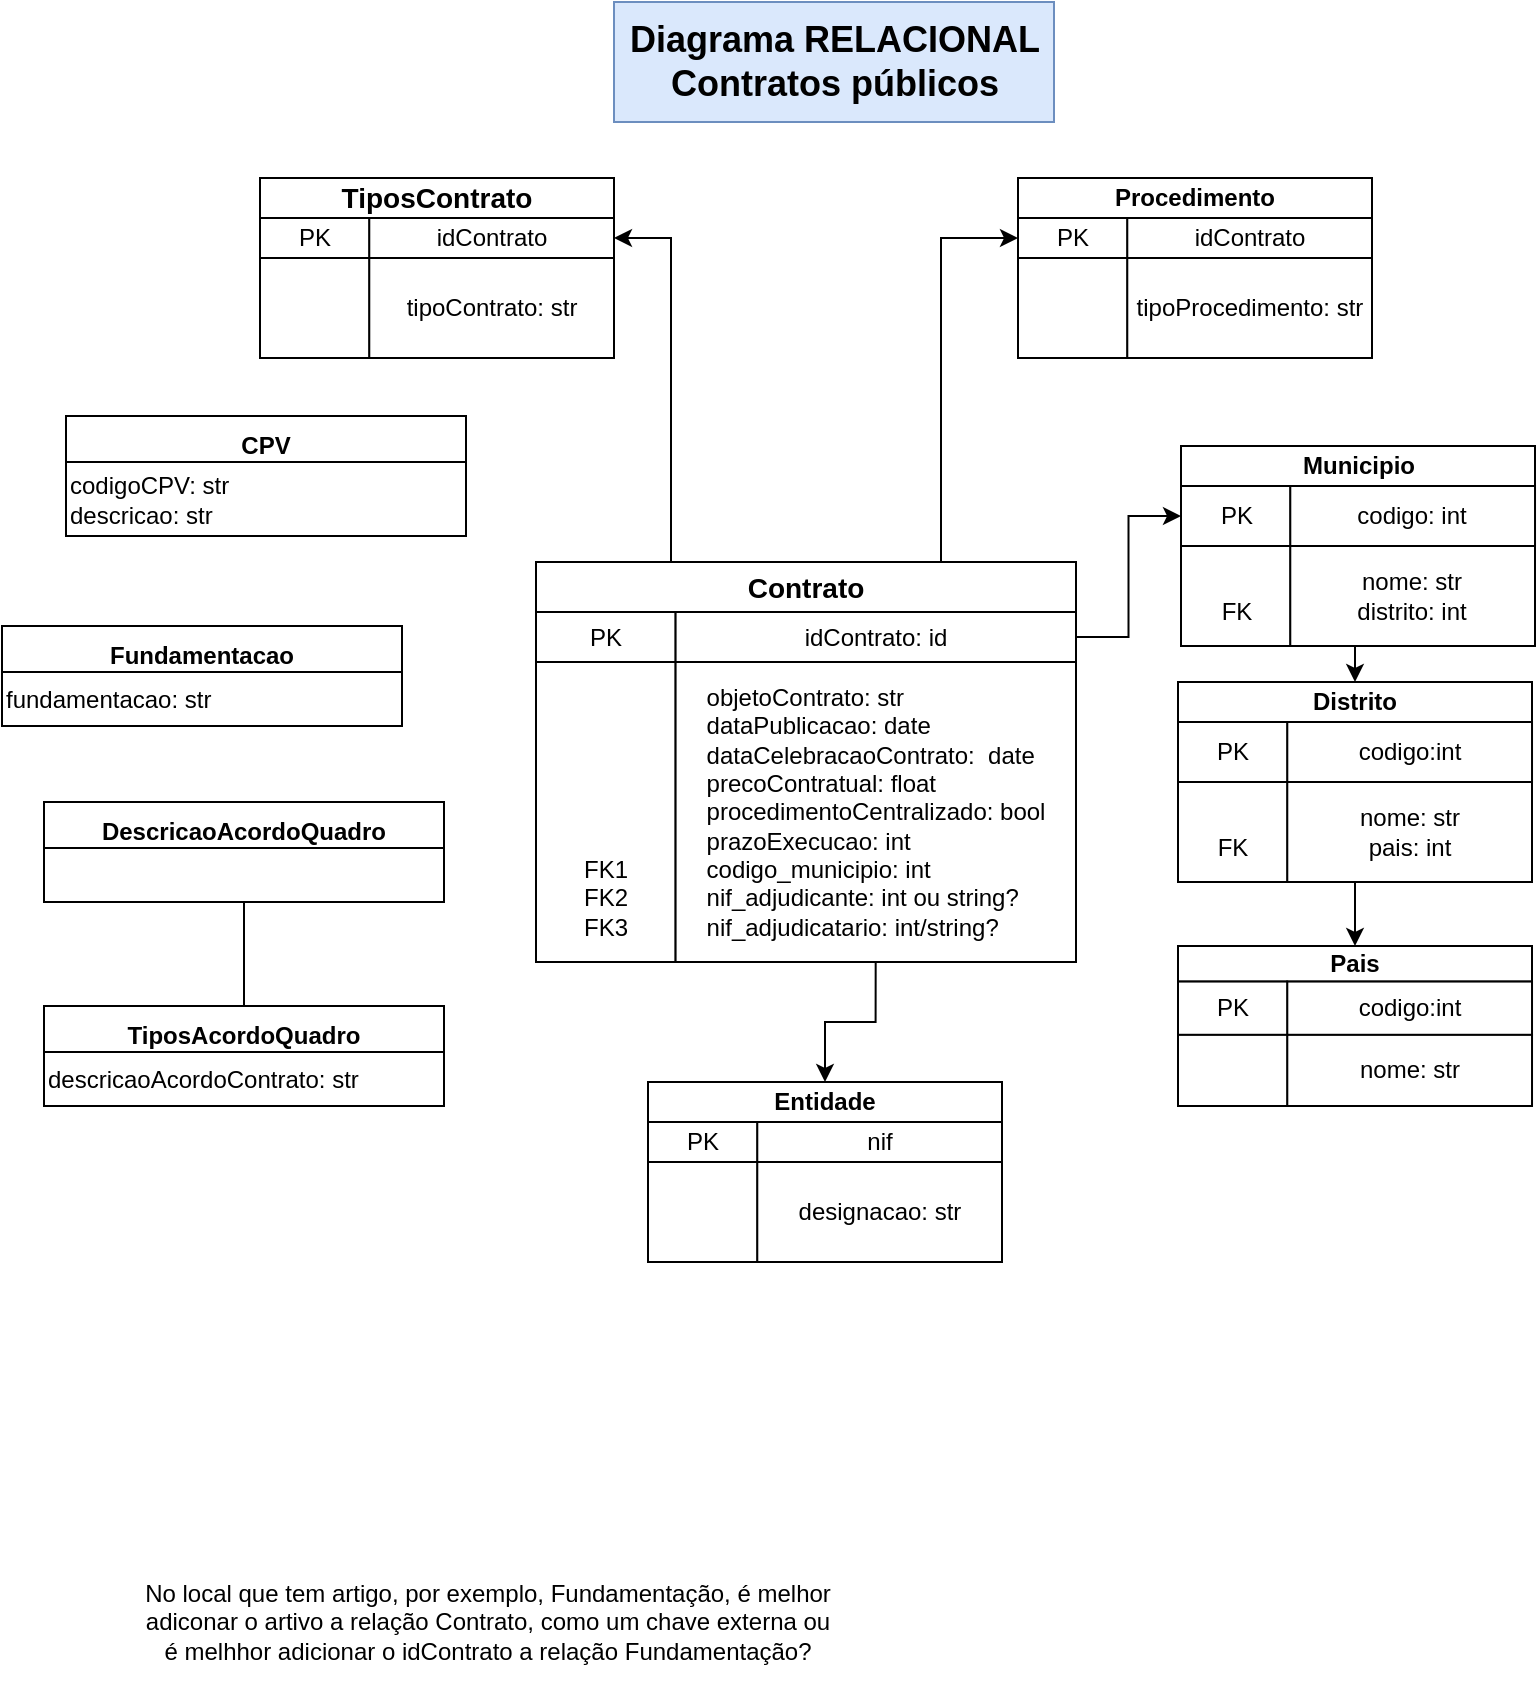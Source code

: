 <mxfile version="24.8.4">
  <diagram name="Página-1" id="wmexFkZFV4C5G2_LSLB-">
    <mxGraphModel dx="1189" dy="1699" grid="1" gridSize="10" guides="1" tooltips="1" connect="1" arrows="1" fold="1" page="1" pageScale="1" pageWidth="827" pageHeight="1169" math="0" shadow="0">
      <root>
        <mxCell id="0" />
        <mxCell id="1" parent="0" />
        <mxCell id="24jAjjag3Yym39tfX2p5-33" value="CPV" style="swimlane;whiteSpace=wrap;html=1;startSize=30;" parent="1" vertex="1">
          <mxGeometry x="34" y="-933" width="200" height="60" as="geometry" />
        </mxCell>
        <mxCell id="24jAjjag3Yym39tfX2p5-34" value="codigoCPV: str&lt;div&gt;descricao: str&lt;/div&gt;" style="whiteSpace=wrap;html=1;align=left;" parent="24jAjjag3Yym39tfX2p5-33" vertex="1">
          <mxGeometry y="23" width="200" height="37" as="geometry" />
        </mxCell>
        <mxCell id="24jAjjag3Yym39tfX2p5-35" value="Fundamentacao" style="swimlane;whiteSpace=wrap;html=1;startSize=30;align=center;" parent="1" vertex="1">
          <mxGeometry x="2" y="-828" width="200" height="50" as="geometry" />
        </mxCell>
        <mxCell id="24jAjjag3Yym39tfX2p5-36" value="fundamentacao: str" style="whiteSpace=wrap;html=1;align=left;" parent="24jAjjag3Yym39tfX2p5-35" vertex="1">
          <mxGeometry y="23" width="200" height="27" as="geometry" />
        </mxCell>
        <mxCell id="xRIgmgWvNkVK1j1N1y1u-18" style="edgeStyle=orthogonalEdgeStyle;rounded=0;orthogonalLoop=1;jettySize=auto;html=1;exitX=0.5;exitY=0;exitDx=0;exitDy=0;entryX=0.5;entryY=1;entryDx=0;entryDy=0;endArrow=none;endFill=0;" parent="1" source="24jAjjag3Yym39tfX2p5-38" target="xRIgmgWvNkVK1j1N1y1u-13" edge="1">
          <mxGeometry relative="1" as="geometry">
            <mxPoint x="124.276" y="-680" as="targetPoint" />
          </mxGeometry>
        </mxCell>
        <mxCell id="24jAjjag3Yym39tfX2p5-38" value="TiposAcordoQuadro" style="swimlane;whiteSpace=wrap;html=1;startSize=30;align=center;" parent="1" vertex="1">
          <mxGeometry x="23" y="-638" width="200" height="50" as="geometry" />
        </mxCell>
        <mxCell id="24jAjjag3Yym39tfX2p5-39" value="descricaoAcordoContrato: str" style="whiteSpace=wrap;html=1;align=left;" parent="24jAjjag3Yym39tfX2p5-38" vertex="1">
          <mxGeometry y="23" width="200" height="27" as="geometry" />
        </mxCell>
        <mxCell id="24jAjjag3Yym39tfX2p5-79" value="Diagrama RELACIONAL&lt;div style=&quot;font-size: 18px;&quot;&gt;Contratos públicos&lt;/div&gt;" style="text;html=1;align=center;verticalAlign=middle;resizable=0;points=[];autosize=1;strokeColor=#6c8ebf;fillColor=#dae8fc;fontStyle=1;fontSize=18;" parent="1" vertex="1">
          <mxGeometry x="308" y="-1140" width="220" height="60" as="geometry" />
        </mxCell>
        <mxCell id="xRIgmgWvNkVK1j1N1y1u-13" value="DescricaoAcordoQuadro" style="swimlane;whiteSpace=wrap;html=1;startSize=30;align=center;" parent="1" vertex="1">
          <mxGeometry x="23" y="-740" width="200" height="50" as="geometry" />
        </mxCell>
        <mxCell id="xRIgmgWvNkVK1j1N1y1u-14" value="" style="whiteSpace=wrap;html=1;align=left;" parent="xRIgmgWvNkVK1j1N1y1u-13" vertex="1">
          <mxGeometry y="23" width="200" height="27" as="geometry" />
        </mxCell>
        <mxCell id="mXluGkaFJjg7Lm8uTVFK-21" value="" style="group" vertex="1" connectable="0" parent="1">
          <mxGeometry x="131" y="-1052" width="177" height="90" as="geometry" />
        </mxCell>
        <mxCell id="mXluGkaFJjg7Lm8uTVFK-8" value="" style="rounded=0;whiteSpace=wrap;html=1;" vertex="1" parent="mXluGkaFJjg7Lm8uTVFK-21">
          <mxGeometry width="177" height="60" as="geometry" />
        </mxCell>
        <mxCell id="mXluGkaFJjg7Lm8uTVFK-9" value="&lt;b&gt;&lt;font style=&quot;font-size: 14px;&quot;&gt;TiposContrato&lt;/font&gt;&lt;/b&gt;" style="rounded=0;whiteSpace=wrap;html=1;" vertex="1" parent="mXluGkaFJjg7Lm8uTVFK-21">
          <mxGeometry width="177" height="20" as="geometry" />
        </mxCell>
        <mxCell id="mXluGkaFJjg7Lm8uTVFK-10" value="idContrato" style="rounded=0;whiteSpace=wrap;html=1;" vertex="1" parent="mXluGkaFJjg7Lm8uTVFK-21">
          <mxGeometry x="54.575" y="20" width="122.425" height="20" as="geometry" />
        </mxCell>
        <mxCell id="mXluGkaFJjg7Lm8uTVFK-11" value="tipoContrato: str" style="rounded=0;whiteSpace=wrap;html=1;" vertex="1" parent="mXluGkaFJjg7Lm8uTVFK-21">
          <mxGeometry x="54.575" y="40" width="122.425" height="50" as="geometry" />
        </mxCell>
        <mxCell id="mXluGkaFJjg7Lm8uTVFK-12" value="PK" style="rounded=0;whiteSpace=wrap;html=1;" vertex="1" parent="mXluGkaFJjg7Lm8uTVFK-21">
          <mxGeometry y="20" width="54.575" height="20" as="geometry" />
        </mxCell>
        <mxCell id="mXluGkaFJjg7Lm8uTVFK-13" value="" style="rounded=0;whiteSpace=wrap;html=1;" vertex="1" parent="mXluGkaFJjg7Lm8uTVFK-21">
          <mxGeometry y="40" width="54.575" height="50" as="geometry" />
        </mxCell>
        <mxCell id="mXluGkaFJjg7Lm8uTVFK-30" value="" style="group" vertex="1" connectable="0" parent="1">
          <mxGeometry x="269" y="-860" width="270" height="200" as="geometry" />
        </mxCell>
        <mxCell id="mXluGkaFJjg7Lm8uTVFK-15" value="" style="rounded=0;whiteSpace=wrap;html=1;" vertex="1" parent="mXluGkaFJjg7Lm8uTVFK-30">
          <mxGeometry width="226" height="75.0" as="geometry" />
        </mxCell>
        <mxCell id="mXluGkaFJjg7Lm8uTVFK-16" value="&lt;b&gt;&lt;font style=&quot;font-size: 14px;&quot;&gt;Contrato&lt;/font&gt;&lt;/b&gt;" style="rounded=0;whiteSpace=wrap;html=1;" vertex="1" parent="mXluGkaFJjg7Lm8uTVFK-30">
          <mxGeometry width="270" height="25" as="geometry" />
        </mxCell>
        <mxCell id="mXluGkaFJjg7Lm8uTVFK-17" value="&lt;div&gt;idContrato: id&lt;/div&gt;" style="rounded=0;whiteSpace=wrap;html=1;" vertex="1" parent="mXluGkaFJjg7Lm8uTVFK-30">
          <mxGeometry x="69.68" y="25" width="200.32" height="25" as="geometry" />
        </mxCell>
        <mxCell id="mXluGkaFJjg7Lm8uTVFK-18" value="&lt;div style=&quot;text-align: justify;&quot;&gt;objetoContrato: str&lt;/div&gt;&lt;div style=&quot;text-align: justify;&quot;&gt;dataPublicacao: date&lt;/div&gt;&lt;div style=&quot;text-align: justify;&quot;&gt;dataCelebracaoContrato:&amp;nbsp; date&lt;/div&gt;&lt;div style=&quot;text-align: justify;&quot;&gt;precoContratual: float&lt;/div&gt;&lt;div style=&quot;text-align: justify;&quot;&gt;procedimentoCentralizado: bool&lt;span style=&quot;background-color: initial; color: rgba(0, 0, 0, 0); font-family: monospace; font-size: 0px; text-align: left; text-wrap-mode: nowrap;&quot;&gt;%3CmxGraphModel%3E%3Croot%3E%3CmxCell%20id%3D%220%22%2F%3E%3CmxCell%20id%3D%221%22%20parent%3D%220%22%2F%3E%3CmxCell%20id%3D%222%22%20value%3D%22Contrato%22%20style%3D%22swimlane%3BwhiteSpace%3Dwrap%3Bhtml%3D1%3B%22%20vertex%3D%221%22%20parent%3D%221%22%3E%3CmxGeometry%20x%3D%22290%22%20y%3D%2250%22%20width%3D%22200%22%20height%3D%22200%22%20as%3D%22geometry%22%3E%3CmxRectangle%20x%3D%22290%22%20y%3D%2250%22%20width%3D%2290%22%20height%3D%2230%22%20as%3D%22alternateBounds%22%2F%3E%3C%2FmxGeometry%3E%3C%2FmxCell%3E%3CmxCell%20id%3D%223%22%20value%3D%22%26lt%3Bdiv%20style%3D%26quot%3Btext-align%3A%20justify%3B%26quot%3B%26gt%3BidContrato%26lt%3B%2Fdiv%26gt%3B%26lt%3Bdiv%20style%3D%26quot%3Btext-align%3A%20justify%3B%26quot%3B%26gt%3BtipoContrato%26lt%3B%2Fdiv%26gt%3B%26lt%3Bdiv%20style%3D%26quot%3Btext-align%3A%20justify%3B%26quot%3B%26gt%3BdataPublicacao%26lt%3B%2Fdiv%26gt%3B%26lt%3Bdiv%20style%3D%26quot%3Btext-align%3A%20justify%3B%26quot%3B%26gt%3BprecoContratual%26lt%3B%2Fdiv%26gt%3B%26lt%3Bdiv%20style%3D%26quot%3Btext-align%3A%20justify%3B%26quot%3B%26gt%3Bcpv%26lt%3B%2Fdiv%26gt%3B%26lt%3Bdiv%20style%3D%26quot%3Btext-align%3A%20justify%3B%26quot%3B%26gt%3BprocedimentoCentralizado%26lt%3B%2Fdiv%26gt%3B%26lt%3Bdiv%20style%3D%26quot%3Btext-align%3A%20justify%3B%26quot%3B%26gt%3BdescrAcordoQuadro%26lt%3B%2Fdiv%26gt%3B%26lt%3Bdiv%20style%3D%26quot%3Btext-align%3A%20justify%3B%26quot%3B%26gt%3Bfundamentacao%26lt%3B%2Fdiv%26gt%3B%22%20style%3D%22whiteSpace%3Dwrap%3Bhtml%3D1%3Balign%3Dleft%3B%22%20vertex%3D%221%22%20parent%3D%222%22%3E%3CmxGeometry%20y%3D%2223%22%20width%3D%22200%22%20height%3D%22177%22%20as%3D%22geometry%22%2F%3E%3C%2FmxCell%3E%3C%2Froot%3E%3C%2FmxG&lt;/span&gt;&lt;/div&gt;&lt;div style=&quot;text-align: justify;&quot;&gt;&lt;span style=&quot;text-align: left;&quot;&gt;prazoExecucao: int&lt;/span&gt;&lt;/div&gt;&lt;div style=&quot;text-align: justify;&quot;&gt;&lt;span style=&quot;text-align: left;&quot;&gt;codigo_municipio: int&lt;br&gt;&lt;/span&gt;&lt;/div&gt;&lt;div style=&quot;text-align: justify;&quot;&gt;&lt;span style=&quot;text-align: left;&quot;&gt;nif_adjudicante: int ou string?&lt;/span&gt;&lt;/div&gt;&lt;div style=&quot;text-align: justify;&quot;&gt;&lt;span style=&quot;text-align: left;&quot;&gt;nif_adjudicatario: int/string?&lt;br&gt;&lt;/span&gt;&lt;/div&gt;" style="rounded=0;whiteSpace=wrap;html=1;" vertex="1" parent="mXluGkaFJjg7Lm8uTVFK-30">
          <mxGeometry x="69.68" y="50" width="200.32" height="150.0" as="geometry" />
        </mxCell>
        <mxCell id="mXluGkaFJjg7Lm8uTVFK-19" value="PK" style="rounded=0;whiteSpace=wrap;html=1;" vertex="1" parent="mXluGkaFJjg7Lm8uTVFK-30">
          <mxGeometry y="25" width="69.683" height="25" as="geometry" />
        </mxCell>
        <mxCell id="mXluGkaFJjg7Lm8uTVFK-20" value="&lt;div&gt;&lt;br&gt;&lt;/div&gt;&lt;div&gt;&lt;br&gt;&lt;/div&gt;&lt;div&gt;&lt;br&gt;&lt;/div&gt;&lt;div&gt;&lt;br&gt;&lt;/div&gt;&lt;div&gt;&lt;br&gt;&lt;/div&gt;&lt;div&gt;&lt;br&gt;&lt;/div&gt;&lt;div&gt;FK1&lt;/div&gt;&lt;div&gt;FK2&lt;/div&gt;&lt;div&gt;FK3&lt;br&gt;&lt;/div&gt;" style="rounded=0;whiteSpace=wrap;html=1;" vertex="1" parent="mXluGkaFJjg7Lm8uTVFK-30">
          <mxGeometry y="50" width="69.68" height="150.0" as="geometry" />
        </mxCell>
        <mxCell id="mXluGkaFJjg7Lm8uTVFK-32" value="" style="group" vertex="1" connectable="0" parent="1">
          <mxGeometry x="510" y="-1052" width="177" height="90" as="geometry" />
        </mxCell>
        <mxCell id="mXluGkaFJjg7Lm8uTVFK-33" value="" style="rounded=0;whiteSpace=wrap;html=1;" vertex="1" parent="mXluGkaFJjg7Lm8uTVFK-32">
          <mxGeometry width="177" height="60" as="geometry" />
        </mxCell>
        <mxCell id="mXluGkaFJjg7Lm8uTVFK-34" value="&lt;b&gt;Procedimento&lt;/b&gt;" style="rounded=0;whiteSpace=wrap;html=1;" vertex="1" parent="mXluGkaFJjg7Lm8uTVFK-32">
          <mxGeometry width="177" height="20" as="geometry" />
        </mxCell>
        <mxCell id="mXluGkaFJjg7Lm8uTVFK-35" value="idContrato" style="rounded=0;whiteSpace=wrap;html=1;" vertex="1" parent="mXluGkaFJjg7Lm8uTVFK-32">
          <mxGeometry x="54.575" y="20" width="122.425" height="20" as="geometry" />
        </mxCell>
        <mxCell id="mXluGkaFJjg7Lm8uTVFK-36" value="tipoProcedimento: str" style="rounded=0;whiteSpace=wrap;html=1;" vertex="1" parent="mXluGkaFJjg7Lm8uTVFK-32">
          <mxGeometry x="54.575" y="40" width="122.425" height="50" as="geometry" />
        </mxCell>
        <mxCell id="mXluGkaFJjg7Lm8uTVFK-37" value="PK" style="rounded=0;whiteSpace=wrap;html=1;" vertex="1" parent="mXluGkaFJjg7Lm8uTVFK-32">
          <mxGeometry y="20" width="54.575" height="20" as="geometry" />
        </mxCell>
        <mxCell id="mXluGkaFJjg7Lm8uTVFK-38" value="" style="rounded=0;whiteSpace=wrap;html=1;" vertex="1" parent="mXluGkaFJjg7Lm8uTVFK-32">
          <mxGeometry y="40" width="54.575" height="50" as="geometry" />
        </mxCell>
        <mxCell id="mXluGkaFJjg7Lm8uTVFK-39" style="edgeStyle=orthogonalEdgeStyle;rounded=0;orthogonalLoop=1;jettySize=auto;html=1;exitX=0.25;exitY=0;exitDx=0;exitDy=0;entryX=1;entryY=0.5;entryDx=0;entryDy=0;" edge="1" parent="1" source="mXluGkaFJjg7Lm8uTVFK-16" target="mXluGkaFJjg7Lm8uTVFK-10">
          <mxGeometry relative="1" as="geometry" />
        </mxCell>
        <mxCell id="mXluGkaFJjg7Lm8uTVFK-40" style="edgeStyle=orthogonalEdgeStyle;rounded=0;orthogonalLoop=1;jettySize=auto;html=1;exitX=0.75;exitY=0;exitDx=0;exitDy=0;entryX=0;entryY=0.5;entryDx=0;entryDy=0;" edge="1" parent="1" source="mXluGkaFJjg7Lm8uTVFK-16" target="mXluGkaFJjg7Lm8uTVFK-37">
          <mxGeometry relative="1" as="geometry" />
        </mxCell>
        <mxCell id="mXluGkaFJjg7Lm8uTVFK-41" value="" style="group" vertex="1" connectable="0" parent="1">
          <mxGeometry x="591.5" y="-918" width="177.01" height="90" as="geometry" />
        </mxCell>
        <mxCell id="mXluGkaFJjg7Lm8uTVFK-42" value="" style="rounded=0;whiteSpace=wrap;html=1;" vertex="1" parent="mXluGkaFJjg7Lm8uTVFK-41">
          <mxGeometry width="177" height="20" as="geometry" />
        </mxCell>
        <mxCell id="mXluGkaFJjg7Lm8uTVFK-43" value="&lt;b&gt;Municipio&lt;/b&gt;" style="rounded=0;whiteSpace=wrap;html=1;" vertex="1" parent="mXluGkaFJjg7Lm8uTVFK-41">
          <mxGeometry width="177" height="20" as="geometry" />
        </mxCell>
        <mxCell id="mXluGkaFJjg7Lm8uTVFK-44" value="codigo: int" style="rounded=0;whiteSpace=wrap;html=1;" vertex="1" parent="mXluGkaFJjg7Lm8uTVFK-41">
          <mxGeometry x="54.58" y="20" width="122.43" height="30" as="geometry" />
        </mxCell>
        <mxCell id="mXluGkaFJjg7Lm8uTVFK-45" value="&lt;div&gt;nome: str&lt;/div&gt;&lt;div&gt;distrito: int&lt;br&gt;&lt;/div&gt;" style="rounded=0;whiteSpace=wrap;html=1;" vertex="1" parent="mXluGkaFJjg7Lm8uTVFK-41">
          <mxGeometry x="54.575" y="50" width="122.425" height="50" as="geometry" />
        </mxCell>
        <mxCell id="mXluGkaFJjg7Lm8uTVFK-46" value="PK" style="rounded=0;whiteSpace=wrap;html=1;" vertex="1" parent="mXluGkaFJjg7Lm8uTVFK-41">
          <mxGeometry y="20" width="54.58" height="30" as="geometry" />
        </mxCell>
        <mxCell id="mXluGkaFJjg7Lm8uTVFK-47" value="&lt;div&gt;&lt;br&gt;&lt;/div&gt;&lt;div&gt;FK&lt;br&gt;&lt;/div&gt;" style="rounded=0;whiteSpace=wrap;html=1;" vertex="1" parent="mXluGkaFJjg7Lm8uTVFK-41">
          <mxGeometry y="50" width="54.575" height="50" as="geometry" />
        </mxCell>
        <mxCell id="mXluGkaFJjg7Lm8uTVFK-49" style="edgeStyle=orthogonalEdgeStyle;rounded=0;orthogonalLoop=1;jettySize=auto;html=1;exitX=1;exitY=0.5;exitDx=0;exitDy=0;entryX=0;entryY=0.5;entryDx=0;entryDy=0;" edge="1" parent="1" source="mXluGkaFJjg7Lm8uTVFK-17" target="mXluGkaFJjg7Lm8uTVFK-46">
          <mxGeometry relative="1" as="geometry" />
        </mxCell>
        <mxCell id="mXluGkaFJjg7Lm8uTVFK-57" value="" style="group" vertex="1" connectable="0" parent="1">
          <mxGeometry x="590" y="-800" width="177.01" height="90" as="geometry" />
        </mxCell>
        <mxCell id="mXluGkaFJjg7Lm8uTVFK-58" value="" style="rounded=0;whiteSpace=wrap;html=1;" vertex="1" parent="mXluGkaFJjg7Lm8uTVFK-57">
          <mxGeometry width="177" height="20" as="geometry" />
        </mxCell>
        <mxCell id="mXluGkaFJjg7Lm8uTVFK-59" value="&lt;b&gt;Distrito&lt;/b&gt;" style="rounded=0;whiteSpace=wrap;html=1;" vertex="1" parent="mXluGkaFJjg7Lm8uTVFK-57">
          <mxGeometry width="177" height="20" as="geometry" />
        </mxCell>
        <mxCell id="mXluGkaFJjg7Lm8uTVFK-60" value="codigo:int" style="rounded=0;whiteSpace=wrap;html=1;" vertex="1" parent="mXluGkaFJjg7Lm8uTVFK-57">
          <mxGeometry x="54.58" y="20" width="122.43" height="30" as="geometry" />
        </mxCell>
        <mxCell id="mXluGkaFJjg7Lm8uTVFK-61" value="&lt;div&gt;nome: str&lt;/div&gt;&lt;div&gt;pais: int&lt;br&gt;&lt;/div&gt;" style="rounded=0;whiteSpace=wrap;html=1;" vertex="1" parent="mXluGkaFJjg7Lm8uTVFK-57">
          <mxGeometry x="54.575" y="50" width="122.425" height="50" as="geometry" />
        </mxCell>
        <mxCell id="mXluGkaFJjg7Lm8uTVFK-62" value="PK" style="rounded=0;whiteSpace=wrap;html=1;" vertex="1" parent="mXluGkaFJjg7Lm8uTVFK-57">
          <mxGeometry y="20" width="54.58" height="30" as="geometry" />
        </mxCell>
        <mxCell id="mXluGkaFJjg7Lm8uTVFK-63" value="&lt;div&gt;&lt;br&gt;&lt;/div&gt;&lt;div&gt;FK&lt;br&gt;&lt;/div&gt;" style="rounded=0;whiteSpace=wrap;html=1;" vertex="1" parent="mXluGkaFJjg7Lm8uTVFK-57">
          <mxGeometry y="50" width="54.575" height="50" as="geometry" />
        </mxCell>
        <mxCell id="mXluGkaFJjg7Lm8uTVFK-64" value="" style="group" vertex="1" connectable="0" parent="1">
          <mxGeometry x="590" y="-668" width="177.01" height="80" as="geometry" />
        </mxCell>
        <mxCell id="mXluGkaFJjg7Lm8uTVFK-65" value="" style="rounded=0;whiteSpace=wrap;html=1;" vertex="1" parent="mXluGkaFJjg7Lm8uTVFK-64">
          <mxGeometry width="177" height="17.778" as="geometry" />
        </mxCell>
        <mxCell id="mXluGkaFJjg7Lm8uTVFK-66" value="&lt;b&gt;Pais&lt;/b&gt;" style="rounded=0;whiteSpace=wrap;html=1;" vertex="1" parent="mXluGkaFJjg7Lm8uTVFK-64">
          <mxGeometry width="177" height="17.778" as="geometry" />
        </mxCell>
        <mxCell id="mXluGkaFJjg7Lm8uTVFK-67" value="codigo:int" style="rounded=0;whiteSpace=wrap;html=1;" vertex="1" parent="mXluGkaFJjg7Lm8uTVFK-64">
          <mxGeometry x="54.58" y="17.778" width="122.43" height="26.667" as="geometry" />
        </mxCell>
        <mxCell id="mXluGkaFJjg7Lm8uTVFK-68" value="&lt;div&gt;nome: str&lt;/div&gt;" style="rounded=0;whiteSpace=wrap;html=1;" vertex="1" parent="mXluGkaFJjg7Lm8uTVFK-64">
          <mxGeometry x="54.58" y="44.44" width="122.43" height="35.56" as="geometry" />
        </mxCell>
        <mxCell id="mXluGkaFJjg7Lm8uTVFK-69" value="PK" style="rounded=0;whiteSpace=wrap;html=1;" vertex="1" parent="mXluGkaFJjg7Lm8uTVFK-64">
          <mxGeometry y="17.778" width="54.58" height="26.667" as="geometry" />
        </mxCell>
        <mxCell id="mXluGkaFJjg7Lm8uTVFK-70" value="" style="rounded=0;whiteSpace=wrap;html=1;" vertex="1" parent="mXluGkaFJjg7Lm8uTVFK-64">
          <mxGeometry y="44.44" width="54.58" height="35.56" as="geometry" />
        </mxCell>
        <mxCell id="mXluGkaFJjg7Lm8uTVFK-73" style="edgeStyle=orthogonalEdgeStyle;rounded=0;orthogonalLoop=1;jettySize=auto;html=1;exitX=0.25;exitY=1;exitDx=0;exitDy=0;entryX=0.5;entryY=0;entryDx=0;entryDy=0;" edge="1" parent="1" source="mXluGkaFJjg7Lm8uTVFK-61" target="mXluGkaFJjg7Lm8uTVFK-66">
          <mxGeometry relative="1" as="geometry" />
        </mxCell>
        <mxCell id="mXluGkaFJjg7Lm8uTVFK-74" style="edgeStyle=orthogonalEdgeStyle;rounded=0;orthogonalLoop=1;jettySize=auto;html=1;exitX=0.25;exitY=1;exitDx=0;exitDy=0;entryX=0.5;entryY=0;entryDx=0;entryDy=0;" edge="1" parent="1" source="mXluGkaFJjg7Lm8uTVFK-45" target="mXluGkaFJjg7Lm8uTVFK-59">
          <mxGeometry relative="1" as="geometry" />
        </mxCell>
        <mxCell id="mXluGkaFJjg7Lm8uTVFK-82" value="No local que tem artigo, por exemplo, Fundamentação, é melhor adiconar o artivo a relação Contrato, como um chave externa ou é melhhor adicionar o idContrato a relação Fundamentação?" style="text;html=1;align=center;verticalAlign=middle;whiteSpace=wrap;rounded=0;" vertex="1" parent="1">
          <mxGeometry x="70" y="-360" width="350" height="60" as="geometry" />
        </mxCell>
        <mxCell id="mXluGkaFJjg7Lm8uTVFK-83" value="" style="group" vertex="1" connectable="0" parent="1">
          <mxGeometry x="325" y="-600" width="177" height="90" as="geometry" />
        </mxCell>
        <mxCell id="mXluGkaFJjg7Lm8uTVFK-84" value="" style="rounded=0;whiteSpace=wrap;html=1;" vertex="1" parent="mXluGkaFJjg7Lm8uTVFK-83">
          <mxGeometry width="177" height="60" as="geometry" />
        </mxCell>
        <mxCell id="mXluGkaFJjg7Lm8uTVFK-85" value="&lt;b&gt;Entidade&lt;/b&gt;" style="rounded=0;whiteSpace=wrap;html=1;" vertex="1" parent="mXluGkaFJjg7Lm8uTVFK-83">
          <mxGeometry width="177" height="20" as="geometry" />
        </mxCell>
        <mxCell id="mXluGkaFJjg7Lm8uTVFK-86" value="nif" style="rounded=0;whiteSpace=wrap;html=1;" vertex="1" parent="mXluGkaFJjg7Lm8uTVFK-83">
          <mxGeometry x="54.575" y="20" width="122.425" height="20" as="geometry" />
        </mxCell>
        <mxCell id="mXluGkaFJjg7Lm8uTVFK-87" value="designacao: str" style="rounded=0;whiteSpace=wrap;html=1;" vertex="1" parent="mXluGkaFJjg7Lm8uTVFK-83">
          <mxGeometry x="54.575" y="40" width="122.425" height="50" as="geometry" />
        </mxCell>
        <mxCell id="mXluGkaFJjg7Lm8uTVFK-88" value="PK" style="rounded=0;whiteSpace=wrap;html=1;" vertex="1" parent="mXluGkaFJjg7Lm8uTVFK-83">
          <mxGeometry y="20" width="54.575" height="20" as="geometry" />
        </mxCell>
        <mxCell id="mXluGkaFJjg7Lm8uTVFK-89" value="" style="rounded=0;whiteSpace=wrap;html=1;" vertex="1" parent="mXluGkaFJjg7Lm8uTVFK-83">
          <mxGeometry y="40" width="54.575" height="50" as="geometry" />
        </mxCell>
        <mxCell id="mXluGkaFJjg7Lm8uTVFK-90" style="edgeStyle=orthogonalEdgeStyle;rounded=0;orthogonalLoop=1;jettySize=auto;html=1;exitX=0.5;exitY=1;exitDx=0;exitDy=0;entryX=0.5;entryY=0;entryDx=0;entryDy=0;" edge="1" parent="1" source="mXluGkaFJjg7Lm8uTVFK-18" target="mXluGkaFJjg7Lm8uTVFK-85">
          <mxGeometry relative="1" as="geometry" />
        </mxCell>
      </root>
    </mxGraphModel>
  </diagram>
</mxfile>
